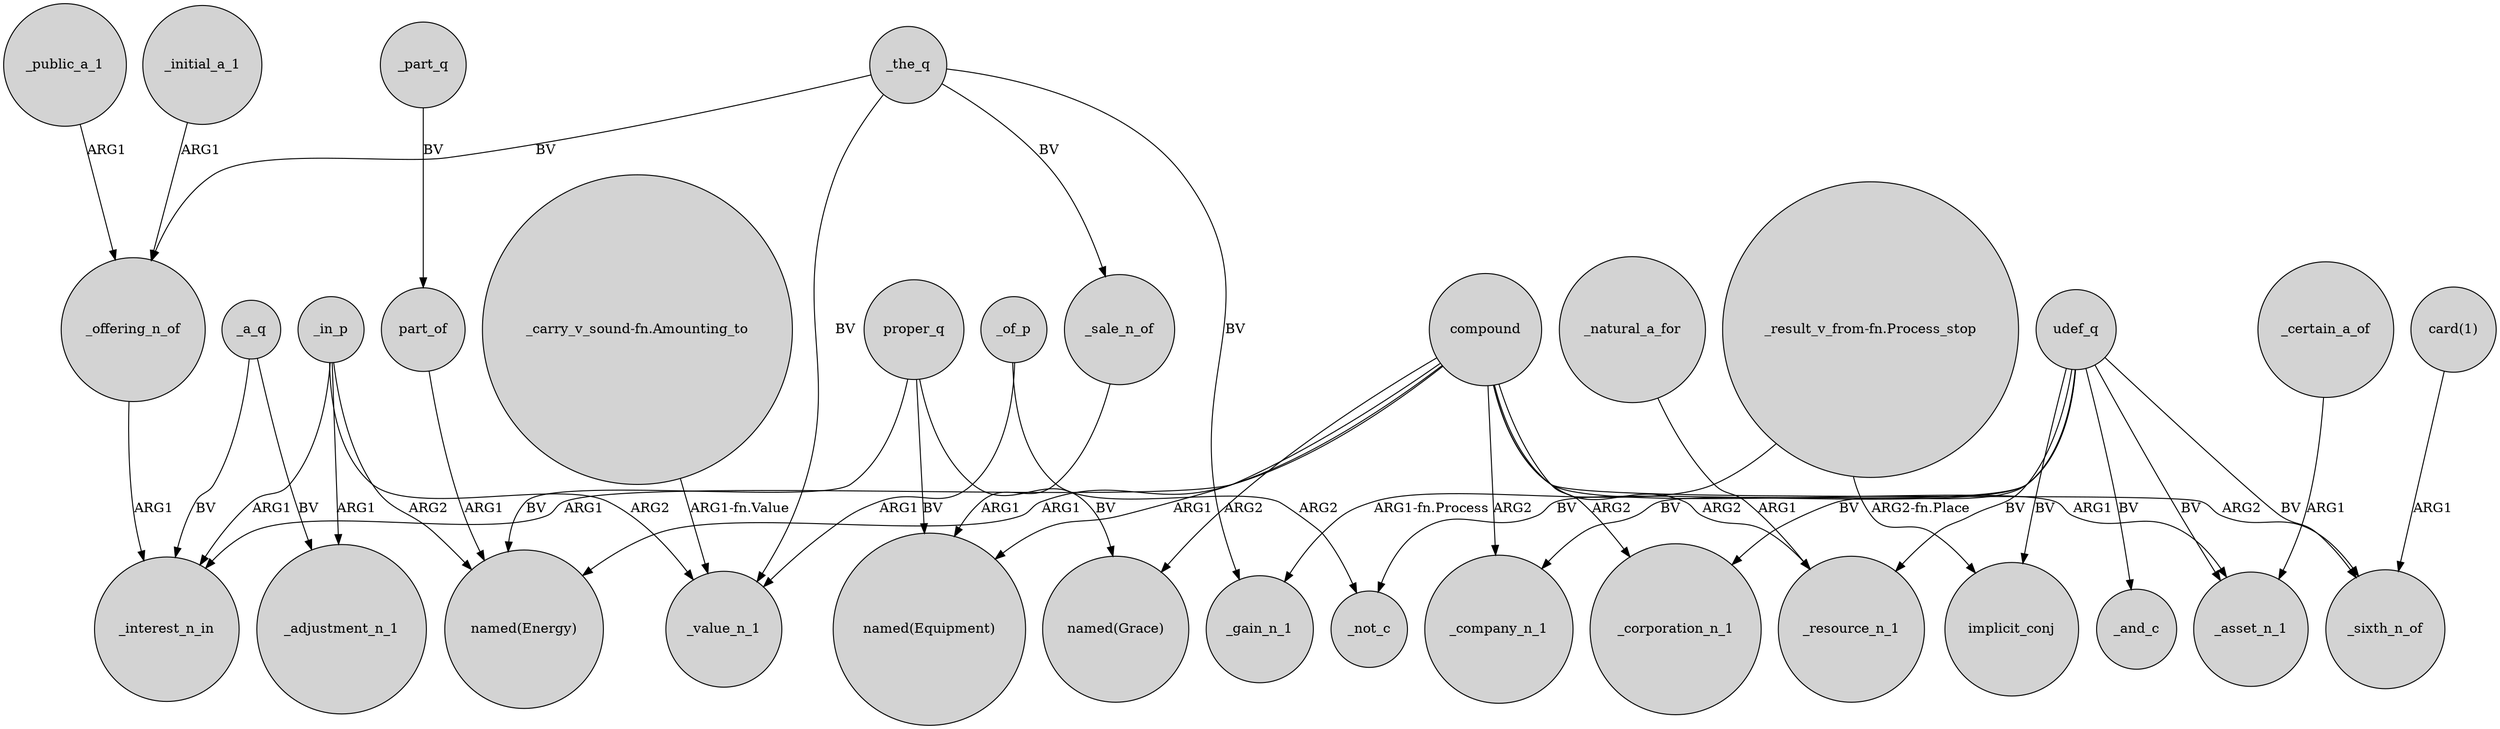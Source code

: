 digraph {
	node [shape=circle style=filled]
	_offering_n_of -> _interest_n_in [label=ARG1]
	compound -> "named(Equipment)" [label=ARG1]
	proper_q -> "named(Equipment)" [label=BV]
	compound -> _resource_n_1 [label=ARG2]
	compound -> _company_n_1 [label=ARG2]
	udef_q -> _company_n_1 [label=BV]
	"card(1)" -> _sixth_n_of [label=ARG1]
	_a_q -> _adjustment_n_1 [label=BV]
	compound -> "named(Energy)" [label=ARG1]
	compound -> _interest_n_in [label=ARG1]
	compound -> "named(Grace)" [label=ARG2]
	_a_q -> _interest_n_in [label=BV]
	udef_q -> _and_c [label=BV]
	udef_q -> _asset_n_1 [label=BV]
	_in_p -> _interest_n_in [label=ARG1]
	_initial_a_1 -> _offering_n_of [label=ARG1]
	_part_q -> part_of [label=BV]
	_sale_n_of -> "named(Equipment)" [label=ARG1]
	_in_p -> "named(Energy)" [label=ARG2]
	"_result_v_from-fn.Process_stop" -> implicit_conj [label="ARG2-fn.Place"]
	_the_q -> _gain_n_1 [label=BV]
	_certain_a_of -> _asset_n_1 [label=ARG1]
	_the_q -> _offering_n_of [label=BV]
	_in_p -> _value_n_1 [label=ARG2]
	_the_q -> _value_n_1 [label=BV]
	_of_p -> _value_n_1 [label=ARG1]
	_public_a_1 -> _offering_n_of [label=ARG1]
	compound -> _asset_n_1 [label=ARG1]
	"_carry_v_sound-fn.Amounting_to" -> _value_n_1 [label="ARG1-fn.Value"]
	udef_q -> _sixth_n_of [label=BV]
	part_of -> "named(Energy)" [label=ARG1]
	udef_q -> _resource_n_1 [label=BV]
	_in_p -> _adjustment_n_1 [label=ARG1]
	udef_q -> _not_c [label=BV]
	_of_p -> _not_c [label=ARG2]
	compound -> _corporation_n_1 [label=ARG2]
	udef_q -> _corporation_n_1 [label=BV]
	"_result_v_from-fn.Process_stop" -> _gain_n_1 [label="ARG1-fn.Process"]
	proper_q -> "named(Grace)" [label=BV]
	_the_q -> _sale_n_of [label=BV]
	proper_q -> "named(Energy)" [label=BV]
	udef_q -> implicit_conj [label=BV]
	compound -> _sixth_n_of [label=ARG2]
	_natural_a_for -> _resource_n_1 [label=ARG1]
}
